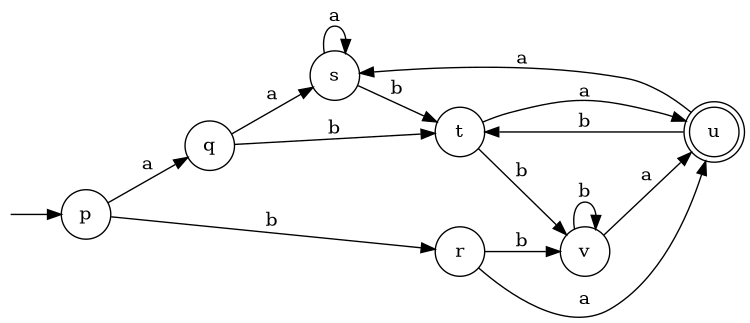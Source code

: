 digraph g{
rankdir="LR";size="5,7;"

node [shape = point, color=white, fontcolor=white]; start;
node [shape = doublecircle, color=black, fontcolor=black] u;
node [shape = circle];start-> p
p -> q [label=" a "];
p -> r [label=" b "];
q -> s [label=" a "];
q -> t [label=" b "];
r -> u [label=" a "];
r -> v [label=" b "];
s -> s [label=" a "];
s -> t [label=" b "];
t -> u [label=" a "];
t -> v [label=" b "];
u -> s [label=" a "];
u -> t [label=" b "];
v -> u [label=" a "];
v -> v [label=" b "];

}